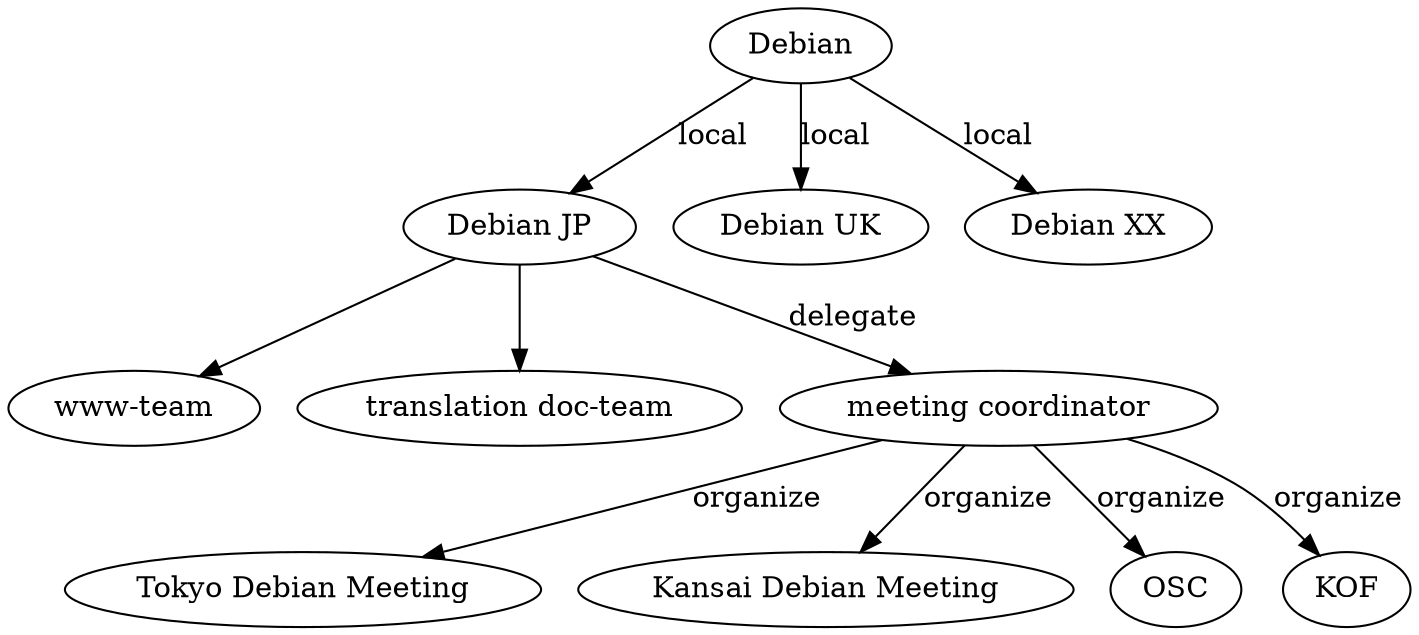 //dot -T ps < debianstructure.dot > debianstructure.eps
digraph structure {
"Debian" -> "Debian JP" [label="local"];
"Debian" -> "Debian UK" [label="local"];
"Debian" -> "Debian XX" [label="local"];
"Debian JP" -> "www-team" [label=""];
"Debian JP" -> "translation doc-team" [label=""];
"Debian JP" -> "meeting coordinator" [label="delegate"];
"meeting coordinator" -> "Tokyo Debian Meeting" [label="organize"];
"meeting coordinator" -> "Kansai Debian Meeting" [label="organize"];
"meeting coordinator" -> "OSC" [label="organize"];
"meeting coordinator" -> "KOF" [label="organize"];
}
